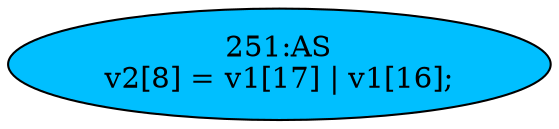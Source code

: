 strict digraph "" {
	node [label="\N"];
	"251:AS"	 [ast="<pyverilog.vparser.ast.Assign object at 0x7f40784bdb50>",
		def_var="['v2']",
		fillcolor=deepskyblue,
		label="251:AS
v2[8] = v1[17] | v1[16];",
		statements="[]",
		style=filled,
		typ=Assign,
		use_var="['v1', 'v1']"];
}
